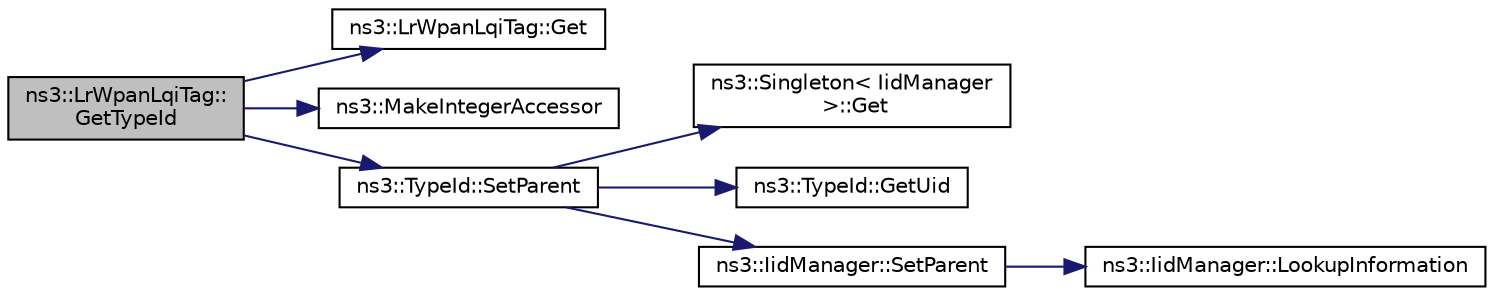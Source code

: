 digraph "ns3::LrWpanLqiTag::GetTypeId"
{
 // LATEX_PDF_SIZE
  edge [fontname="Helvetica",fontsize="10",labelfontname="Helvetica",labelfontsize="10"];
  node [fontname="Helvetica",fontsize="10",shape=record];
  rankdir="LR";
  Node1 [label="ns3::LrWpanLqiTag::\lGetTypeId",height=0.2,width=0.4,color="black", fillcolor="grey75", style="filled", fontcolor="black",tooltip="Get the type ID."];
  Node1 -> Node2 [color="midnightblue",fontsize="10",style="solid",fontname="Helvetica"];
  Node2 [label="ns3::LrWpanLqiTag::Get",height=0.2,width=0.4,color="black", fillcolor="white", style="filled",URL="$classns3_1_1_lr_wpan_lqi_tag.html#ad9c9cc2b96b5283944c191a70c21be77",tooltip="Get the LQI value."];
  Node1 -> Node3 [color="midnightblue",fontsize="10",style="solid",fontname="Helvetica"];
  Node3 [label="ns3::MakeIntegerAccessor",height=0.2,width=0.4,color="black", fillcolor="white", style="filled",URL="$group__attribute___integer.html#ga70d799a6fa5230ad7d27b4a3cbeea51b",tooltip="Create an AttributeAccessor for a class data member, or a lone class get functor or set method."];
  Node1 -> Node4 [color="midnightblue",fontsize="10",style="solid",fontname="Helvetica"];
  Node4 [label="ns3::TypeId::SetParent",height=0.2,width=0.4,color="black", fillcolor="white", style="filled",URL="$classns3_1_1_type_id.html#abaaca67ab7d2471067e7c275df0f7309",tooltip="Set the parent TypeId."];
  Node4 -> Node5 [color="midnightblue",fontsize="10",style="solid",fontname="Helvetica"];
  Node5 [label="ns3::Singleton\< IidManager\l \>::Get",height=0.2,width=0.4,color="black", fillcolor="white", style="filled",URL="$classns3_1_1_singleton.html#a80a2cd3c25a27ea72add7a9f7a141ffa",tooltip="Get a pointer to the singleton instance."];
  Node4 -> Node6 [color="midnightblue",fontsize="10",style="solid",fontname="Helvetica"];
  Node6 [label="ns3::TypeId::GetUid",height=0.2,width=0.4,color="black", fillcolor="white", style="filled",URL="$classns3_1_1_type_id.html#a429535085325d6f926724771446d9047",tooltip="Get the internal id of this TypeId."];
  Node4 -> Node7 [color="midnightblue",fontsize="10",style="solid",fontname="Helvetica"];
  Node7 [label="ns3::IidManager::SetParent",height=0.2,width=0.4,color="black", fillcolor="white", style="filled",URL="$classns3_1_1_iid_manager.html#a4042931260554c907699367b6811426f",tooltip="Set the parent of a type id."];
  Node7 -> Node8 [color="midnightblue",fontsize="10",style="solid",fontname="Helvetica"];
  Node8 [label="ns3::IidManager::LookupInformation",height=0.2,width=0.4,color="black", fillcolor="white", style="filled",URL="$classns3_1_1_iid_manager.html#a84af06b798b21fa700469a3ac5f65f3f",tooltip="Retrieve the information record for a type."];
}
